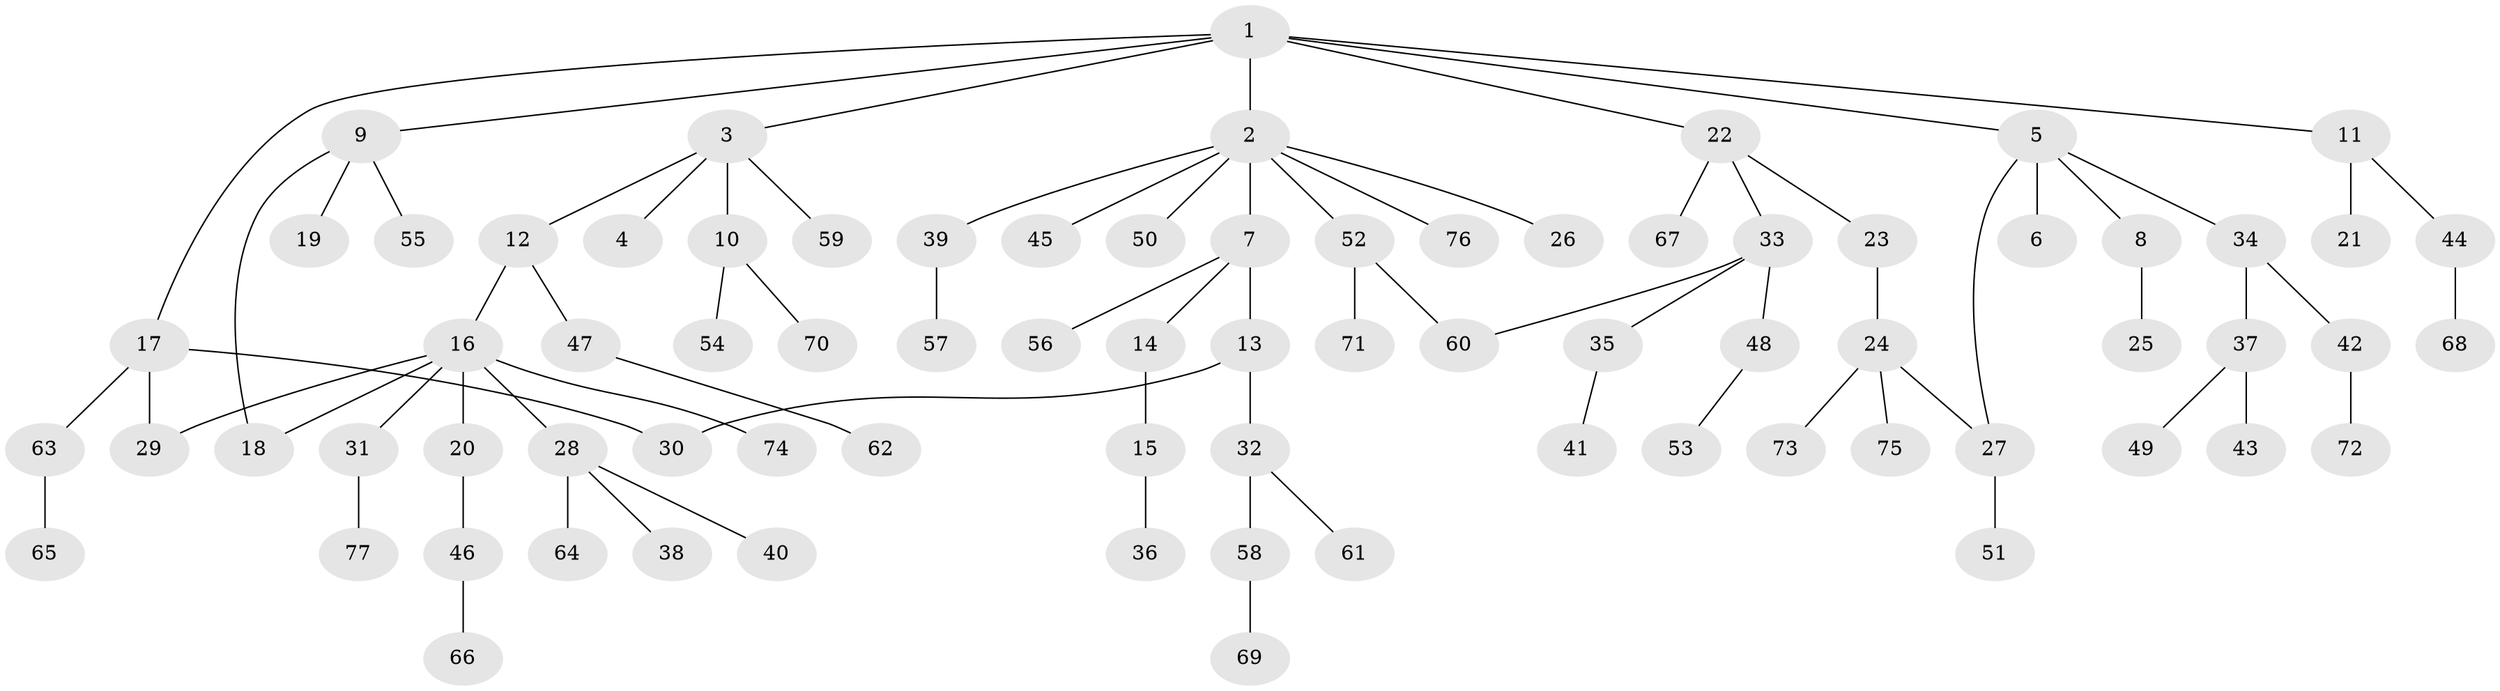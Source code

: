 // coarse degree distribution, {13: 0.021739130434782608, 4: 0.06521739130434782, 1: 0.5869565217391305, 6: 0.08695652173913043, 2: 0.1956521739130435, 3: 0.043478260869565216}
// Generated by graph-tools (version 1.1) at 2025/17/03/04/25 18:17:02]
// undirected, 77 vertices, 81 edges
graph export_dot {
graph [start="1"]
  node [color=gray90,style=filled];
  1;
  2;
  3;
  4;
  5;
  6;
  7;
  8;
  9;
  10;
  11;
  12;
  13;
  14;
  15;
  16;
  17;
  18;
  19;
  20;
  21;
  22;
  23;
  24;
  25;
  26;
  27;
  28;
  29;
  30;
  31;
  32;
  33;
  34;
  35;
  36;
  37;
  38;
  39;
  40;
  41;
  42;
  43;
  44;
  45;
  46;
  47;
  48;
  49;
  50;
  51;
  52;
  53;
  54;
  55;
  56;
  57;
  58;
  59;
  60;
  61;
  62;
  63;
  64;
  65;
  66;
  67;
  68;
  69;
  70;
  71;
  72;
  73;
  74;
  75;
  76;
  77;
  1 -- 2;
  1 -- 3;
  1 -- 5;
  1 -- 9;
  1 -- 11;
  1 -- 17;
  1 -- 22;
  2 -- 7;
  2 -- 26;
  2 -- 39;
  2 -- 45;
  2 -- 50;
  2 -- 52;
  2 -- 76;
  3 -- 4;
  3 -- 10;
  3 -- 12;
  3 -- 59;
  5 -- 6;
  5 -- 8;
  5 -- 27;
  5 -- 34;
  7 -- 13;
  7 -- 14;
  7 -- 56;
  8 -- 25;
  9 -- 18;
  9 -- 19;
  9 -- 55;
  10 -- 54;
  10 -- 70;
  11 -- 21;
  11 -- 44;
  12 -- 16;
  12 -- 47;
  13 -- 32;
  13 -- 30;
  14 -- 15;
  15 -- 36;
  16 -- 20;
  16 -- 28;
  16 -- 29;
  16 -- 31;
  16 -- 74;
  16 -- 18;
  17 -- 30;
  17 -- 63;
  17 -- 29;
  20 -- 46;
  22 -- 23;
  22 -- 33;
  22 -- 67;
  23 -- 24;
  24 -- 73;
  24 -- 75;
  24 -- 27;
  27 -- 51;
  28 -- 38;
  28 -- 40;
  28 -- 64;
  31 -- 77;
  32 -- 58;
  32 -- 61;
  33 -- 35;
  33 -- 48;
  33 -- 60;
  34 -- 37;
  34 -- 42;
  35 -- 41;
  37 -- 43;
  37 -- 49;
  39 -- 57;
  42 -- 72;
  44 -- 68;
  46 -- 66;
  47 -- 62;
  48 -- 53;
  52 -- 60;
  52 -- 71;
  58 -- 69;
  63 -- 65;
}
